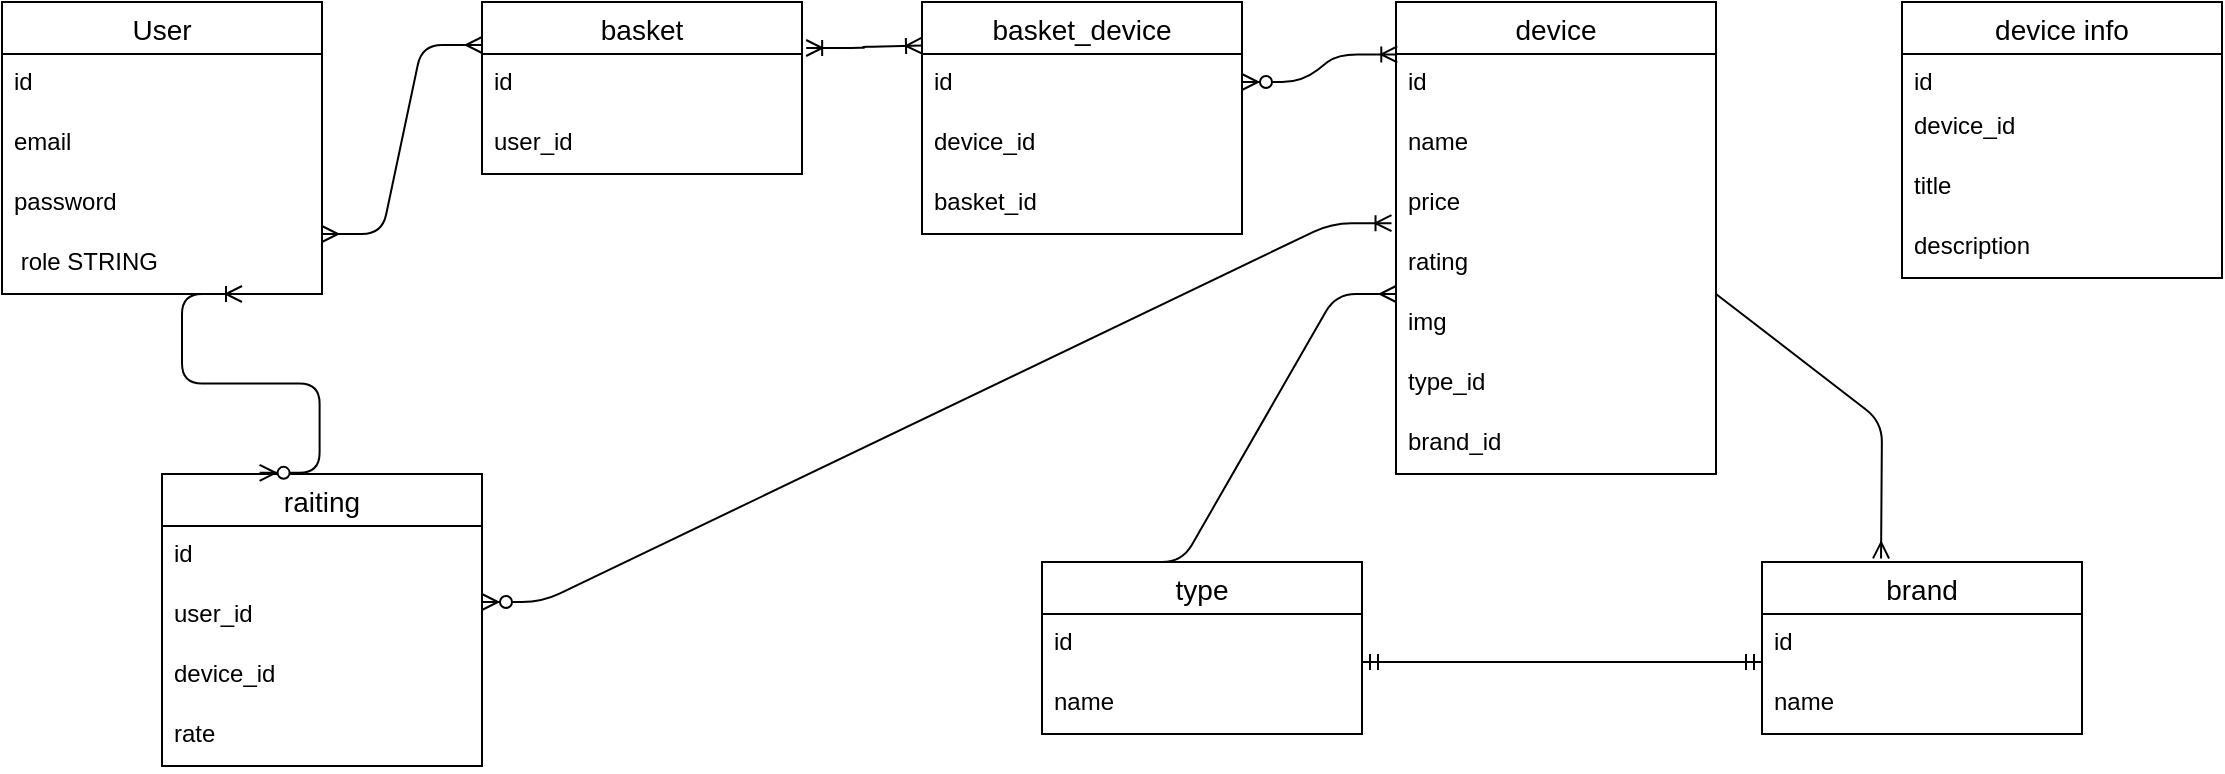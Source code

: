 <mxfile version="14.6.5" type="github">
  <diagram id="LculU56ltgIvM-n4TTYf" name="Page-1">
    <mxGraphModel dx="782" dy="469" grid="1" gridSize="10" guides="1" tooltips="1" connect="1" arrows="1" fold="1" page="1" pageScale="1" pageWidth="827" pageHeight="1169" math="0" shadow="0">
      <root>
        <mxCell id="0" />
        <mxCell id="1" parent="0" />
        <mxCell id="CA8c-741AIBN4sHChrIc-1" value="User" style="swimlane;fontStyle=0;childLayout=stackLayout;horizontal=1;startSize=26;horizontalStack=0;resizeParent=1;resizeParentMax=0;resizeLast=0;collapsible=1;marginBottom=0;align=center;fontSize=14;" vertex="1" parent="1">
          <mxGeometry y="160" width="160" height="146" as="geometry" />
        </mxCell>
        <mxCell id="CA8c-741AIBN4sHChrIc-2" value="id" style="text;strokeColor=none;fillColor=none;spacingLeft=4;spacingRight=4;overflow=hidden;rotatable=0;points=[[0,0.5],[1,0.5]];portConstraint=eastwest;fontSize=12;" vertex="1" parent="CA8c-741AIBN4sHChrIc-1">
          <mxGeometry y="26" width="160" height="30" as="geometry" />
        </mxCell>
        <mxCell id="CA8c-741AIBN4sHChrIc-3" value="email" style="text;strokeColor=none;fillColor=none;spacingLeft=4;spacingRight=4;overflow=hidden;rotatable=0;points=[[0,0.5],[1,0.5]];portConstraint=eastwest;fontSize=12;" vertex="1" parent="CA8c-741AIBN4sHChrIc-1">
          <mxGeometry y="56" width="160" height="30" as="geometry" />
        </mxCell>
        <mxCell id="CA8c-741AIBN4sHChrIc-4" value="password" style="text;strokeColor=none;fillColor=none;spacingLeft=4;spacingRight=4;overflow=hidden;rotatable=0;points=[[0,0.5],[1,0.5]];portConstraint=eastwest;fontSize=12;" vertex="1" parent="CA8c-741AIBN4sHChrIc-1">
          <mxGeometry y="86" width="160" height="30" as="geometry" />
        </mxCell>
        <mxCell id="CA8c-741AIBN4sHChrIc-5" value=" role STRING" style="text;strokeColor=none;fillColor=none;spacingLeft=4;spacingRight=4;overflow=hidden;rotatable=0;points=[[0,0.5],[1,0.5]];portConstraint=eastwest;fontSize=12;" vertex="1" parent="CA8c-741AIBN4sHChrIc-1">
          <mxGeometry y="116" width="160" height="30" as="geometry" />
        </mxCell>
        <mxCell id="CA8c-741AIBN4sHChrIc-6" value="basket" style="swimlane;fontStyle=0;childLayout=stackLayout;horizontal=1;startSize=26;horizontalStack=0;resizeParent=1;resizeParentMax=0;resizeLast=0;collapsible=1;marginBottom=0;align=center;fontSize=14;" vertex="1" parent="1">
          <mxGeometry x="240" y="160" width="160" height="86" as="geometry" />
        </mxCell>
        <mxCell id="CA8c-741AIBN4sHChrIc-7" value="id" style="text;strokeColor=none;fillColor=none;spacingLeft=4;spacingRight=4;overflow=hidden;rotatable=0;points=[[0,0.5],[1,0.5]];portConstraint=eastwest;fontSize=12;" vertex="1" parent="CA8c-741AIBN4sHChrIc-6">
          <mxGeometry y="26" width="160" height="30" as="geometry" />
        </mxCell>
        <mxCell id="CA8c-741AIBN4sHChrIc-8" value="user_id" style="text;strokeColor=none;fillColor=none;spacingLeft=4;spacingRight=4;overflow=hidden;rotatable=0;points=[[0,0.5],[1,0.5]];portConstraint=eastwest;fontSize=12;" vertex="1" parent="CA8c-741AIBN4sHChrIc-6">
          <mxGeometry y="56" width="160" height="30" as="geometry" />
        </mxCell>
        <mxCell id="CA8c-741AIBN4sHChrIc-11" value="" style="edgeStyle=entityRelationEdgeStyle;fontSize=12;html=1;endArrow=ERmany;startArrow=ERmany;entryX=0;entryY=0.25;entryDx=0;entryDy=0;" edge="1" parent="1" target="CA8c-741AIBN4sHChrIc-6">
          <mxGeometry width="100" height="100" relative="1" as="geometry">
            <mxPoint x="160" y="276" as="sourcePoint" />
            <mxPoint x="232" y="172" as="targetPoint" />
          </mxGeometry>
        </mxCell>
        <mxCell id="CA8c-741AIBN4sHChrIc-12" value="device" style="swimlane;fontStyle=0;childLayout=stackLayout;horizontal=1;startSize=26;horizontalStack=0;resizeParent=1;resizeParentMax=0;resizeLast=0;collapsible=1;marginBottom=0;align=center;fontSize=14;" vertex="1" parent="1">
          <mxGeometry x="697" y="160" width="160" height="236" as="geometry" />
        </mxCell>
        <mxCell id="CA8c-741AIBN4sHChrIc-13" value="id" style="text;strokeColor=none;fillColor=none;spacingLeft=4;spacingRight=4;overflow=hidden;rotatable=0;points=[[0,0.5],[1,0.5]];portConstraint=eastwest;fontSize=12;" vertex="1" parent="CA8c-741AIBN4sHChrIc-12">
          <mxGeometry y="26" width="160" height="30" as="geometry" />
        </mxCell>
        <mxCell id="CA8c-741AIBN4sHChrIc-14" value="name" style="text;strokeColor=none;fillColor=none;spacingLeft=4;spacingRight=4;overflow=hidden;rotatable=0;points=[[0,0.5],[1,0.5]];portConstraint=eastwest;fontSize=12;" vertex="1" parent="CA8c-741AIBN4sHChrIc-12">
          <mxGeometry y="56" width="160" height="30" as="geometry" />
        </mxCell>
        <mxCell id="CA8c-741AIBN4sHChrIc-15" value="price" style="text;strokeColor=none;fillColor=none;spacingLeft=4;spacingRight=4;overflow=hidden;rotatable=0;points=[[0,0.5],[1,0.5]];portConstraint=eastwest;fontSize=12;" vertex="1" parent="CA8c-741AIBN4sHChrIc-12">
          <mxGeometry y="86" width="160" height="30" as="geometry" />
        </mxCell>
        <mxCell id="CA8c-741AIBN4sHChrIc-16" value="rating" style="text;strokeColor=none;fillColor=none;spacingLeft=4;spacingRight=4;overflow=hidden;rotatable=0;points=[[0,0.5],[1,0.5]];portConstraint=eastwest;fontSize=12;" vertex="1" parent="CA8c-741AIBN4sHChrIc-12">
          <mxGeometry y="116" width="160" height="30" as="geometry" />
        </mxCell>
        <mxCell id="CA8c-741AIBN4sHChrIc-17" value="img" style="text;strokeColor=none;fillColor=none;spacingLeft=4;spacingRight=4;overflow=hidden;rotatable=0;points=[[0,0.5],[1,0.5]];portConstraint=eastwest;fontSize=12;" vertex="1" parent="CA8c-741AIBN4sHChrIc-12">
          <mxGeometry y="146" width="160" height="30" as="geometry" />
        </mxCell>
        <mxCell id="CA8c-741AIBN4sHChrIc-18" value="type_id" style="text;strokeColor=none;fillColor=none;spacingLeft=4;spacingRight=4;overflow=hidden;rotatable=0;points=[[0,0.5],[1,0.5]];portConstraint=eastwest;fontSize=12;" vertex="1" parent="CA8c-741AIBN4sHChrIc-12">
          <mxGeometry y="176" width="160" height="30" as="geometry" />
        </mxCell>
        <mxCell id="CA8c-741AIBN4sHChrIc-19" value="brand_id" style="text;strokeColor=none;fillColor=none;spacingLeft=4;spacingRight=4;overflow=hidden;rotatable=0;points=[[0,0.5],[1,0.5]];portConstraint=eastwest;fontSize=12;" vertex="1" parent="CA8c-741AIBN4sHChrIc-12">
          <mxGeometry y="206" width="160" height="30" as="geometry" />
        </mxCell>
        <mxCell id="CA8c-741AIBN4sHChrIc-20" value="brand" style="swimlane;fontStyle=0;childLayout=stackLayout;horizontal=1;startSize=26;horizontalStack=0;resizeParent=1;resizeParentMax=0;resizeLast=0;collapsible=1;marginBottom=0;align=center;fontSize=14;" vertex="1" parent="1">
          <mxGeometry x="880" y="440" width="160" height="86" as="geometry" />
        </mxCell>
        <mxCell id="CA8c-741AIBN4sHChrIc-21" value="id" style="text;strokeColor=none;fillColor=none;spacingLeft=4;spacingRight=4;overflow=hidden;rotatable=0;points=[[0,0.5],[1,0.5]];portConstraint=eastwest;fontSize=12;" vertex="1" parent="CA8c-741AIBN4sHChrIc-20">
          <mxGeometry y="26" width="160" height="30" as="geometry" />
        </mxCell>
        <mxCell id="CA8c-741AIBN4sHChrIc-22" value="name" style="text;strokeColor=none;fillColor=none;spacingLeft=4;spacingRight=4;overflow=hidden;rotatable=0;points=[[0,0.5],[1,0.5]];portConstraint=eastwest;fontSize=12;" vertex="1" parent="CA8c-741AIBN4sHChrIc-20">
          <mxGeometry y="56" width="160" height="30" as="geometry" />
        </mxCell>
        <mxCell id="CA8c-741AIBN4sHChrIc-24" value="type" style="swimlane;fontStyle=0;childLayout=stackLayout;horizontal=1;startSize=26;horizontalStack=0;resizeParent=1;resizeParentMax=0;resizeLast=0;collapsible=1;marginBottom=0;align=center;fontSize=14;" vertex="1" parent="1">
          <mxGeometry x="520" y="440" width="160" height="86" as="geometry" />
        </mxCell>
        <mxCell id="CA8c-741AIBN4sHChrIc-25" value="id" style="text;strokeColor=none;fillColor=none;spacingLeft=4;spacingRight=4;overflow=hidden;rotatable=0;points=[[0,0.5],[1,0.5]];portConstraint=eastwest;fontSize=12;" vertex="1" parent="CA8c-741AIBN4sHChrIc-24">
          <mxGeometry y="26" width="160" height="30" as="geometry" />
        </mxCell>
        <mxCell id="CA8c-741AIBN4sHChrIc-26" value="name" style="text;strokeColor=none;fillColor=none;spacingLeft=4;spacingRight=4;overflow=hidden;rotatable=0;points=[[0,0.5],[1,0.5]];portConstraint=eastwest;fontSize=12;" vertex="1" parent="CA8c-741AIBN4sHChrIc-24">
          <mxGeometry y="56" width="160" height="30" as="geometry" />
        </mxCell>
        <mxCell id="CA8c-741AIBN4sHChrIc-28" value="" style="edgeStyle=entityRelationEdgeStyle;fontSize=12;html=1;endArrow=ERmany;exitX=0.25;exitY=0;exitDx=0;exitDy=0;" edge="1" parent="1" source="CA8c-741AIBN4sHChrIc-24">
          <mxGeometry width="100" height="100" relative="1" as="geometry">
            <mxPoint x="597" y="406" as="sourcePoint" />
            <mxPoint x="697" y="306" as="targetPoint" />
          </mxGeometry>
        </mxCell>
        <mxCell id="CA8c-741AIBN4sHChrIc-29" value="" style="fontSize=12;html=1;endArrow=ERmany;entryX=0.372;entryY=-0.021;entryDx=0;entryDy=0;entryPerimeter=0;" edge="1" parent="1" target="CA8c-741AIBN4sHChrIc-20">
          <mxGeometry width="100" height="100" relative="1" as="geometry">
            <mxPoint x="857" y="306" as="sourcePoint" />
            <mxPoint x="957" y="206" as="targetPoint" />
            <Array as="points">
              <mxPoint x="940" y="370" />
            </Array>
          </mxGeometry>
        </mxCell>
        <mxCell id="CA8c-741AIBN4sHChrIc-30" value="" style="edgeStyle=entityRelationEdgeStyle;fontSize=12;html=1;endArrow=ERmandOne;startArrow=ERmandOne;" edge="1" parent="1">
          <mxGeometry width="100" height="100" relative="1" as="geometry">
            <mxPoint x="680" y="490" as="sourcePoint" />
            <mxPoint x="880" y="490" as="targetPoint" />
          </mxGeometry>
        </mxCell>
        <mxCell id="CA8c-741AIBN4sHChrIc-31" value="device info" style="swimlane;fontStyle=0;childLayout=stackLayout;horizontal=1;startSize=26;horizontalStack=0;resizeParent=1;resizeParentMax=0;resizeLast=0;collapsible=1;marginBottom=0;align=center;fontSize=14;" vertex="1" parent="1">
          <mxGeometry x="950" y="160" width="160" height="138" as="geometry" />
        </mxCell>
        <mxCell id="CA8c-741AIBN4sHChrIc-32" value="id" style="text;strokeColor=none;fillColor=none;spacingLeft=4;spacingRight=4;overflow=hidden;rotatable=0;points=[[0,0.5],[1,0.5]];portConstraint=eastwest;fontSize=12;" vertex="1" parent="CA8c-741AIBN4sHChrIc-31">
          <mxGeometry y="26" width="160" height="22" as="geometry" />
        </mxCell>
        <mxCell id="CA8c-741AIBN4sHChrIc-33" value="device_id" style="text;strokeColor=none;fillColor=none;spacingLeft=4;spacingRight=4;overflow=hidden;rotatable=0;points=[[0,0.5],[1,0.5]];portConstraint=eastwest;fontSize=12;" vertex="1" parent="CA8c-741AIBN4sHChrIc-31">
          <mxGeometry y="48" width="160" height="30" as="geometry" />
        </mxCell>
        <mxCell id="CA8c-741AIBN4sHChrIc-34" value="title" style="text;strokeColor=none;fillColor=none;spacingLeft=4;spacingRight=4;overflow=hidden;rotatable=0;points=[[0,0.5],[1,0.5]];portConstraint=eastwest;fontSize=12;" vertex="1" parent="CA8c-741AIBN4sHChrIc-31">
          <mxGeometry y="78" width="160" height="30" as="geometry" />
        </mxCell>
        <mxCell id="CA8c-741AIBN4sHChrIc-35" value="description" style="text;strokeColor=none;fillColor=none;spacingLeft=4;spacingRight=4;overflow=hidden;rotatable=0;points=[[0,0.5],[1,0.5]];portConstraint=eastwest;fontSize=12;" vertex="1" parent="CA8c-741AIBN4sHChrIc-31">
          <mxGeometry y="108" width="160" height="30" as="geometry" />
        </mxCell>
        <mxCell id="CA8c-741AIBN4sHChrIc-36" value="basket_device" style="swimlane;fontStyle=0;childLayout=stackLayout;horizontal=1;startSize=26;horizontalStack=0;resizeParent=1;resizeParentMax=0;resizeLast=0;collapsible=1;marginBottom=0;align=center;fontSize=14;" vertex="1" parent="1">
          <mxGeometry x="460" y="160" width="160" height="116" as="geometry" />
        </mxCell>
        <mxCell id="CA8c-741AIBN4sHChrIc-37" value="id" style="text;strokeColor=none;fillColor=none;spacingLeft=4;spacingRight=4;overflow=hidden;rotatable=0;points=[[0,0.5],[1,0.5]];portConstraint=eastwest;fontSize=12;" vertex="1" parent="CA8c-741AIBN4sHChrIc-36">
          <mxGeometry y="26" width="160" height="30" as="geometry" />
        </mxCell>
        <mxCell id="CA8c-741AIBN4sHChrIc-38" value="device_id" style="text;strokeColor=none;fillColor=none;spacingLeft=4;spacingRight=4;overflow=hidden;rotatable=0;points=[[0,0.5],[1,0.5]];portConstraint=eastwest;fontSize=12;" vertex="1" parent="CA8c-741AIBN4sHChrIc-36">
          <mxGeometry y="56" width="160" height="30" as="geometry" />
        </mxCell>
        <mxCell id="CA8c-741AIBN4sHChrIc-39" value="basket_id" style="text;strokeColor=none;fillColor=none;spacingLeft=4;spacingRight=4;overflow=hidden;rotatable=0;points=[[0,0.5],[1,0.5]];portConstraint=eastwest;fontSize=12;" vertex="1" parent="CA8c-741AIBN4sHChrIc-36">
          <mxGeometry y="86" width="160" height="30" as="geometry" />
        </mxCell>
        <mxCell id="CA8c-741AIBN4sHChrIc-40" value="" style="edgeStyle=entityRelationEdgeStyle;fontSize=12;html=1;endArrow=ERoneToMany;startArrow=ERoneToMany;entryX=0;entryY=-0.14;entryDx=0;entryDy=0;entryPerimeter=0;exitX=1.013;exitY=-0.1;exitDx=0;exitDy=0;exitPerimeter=0;" edge="1" parent="1" source="CA8c-741AIBN4sHChrIc-7" target="CA8c-741AIBN4sHChrIc-37">
          <mxGeometry width="100" height="100" relative="1" as="geometry">
            <mxPoint x="350" y="280" as="sourcePoint" />
            <mxPoint x="450" y="180" as="targetPoint" />
          </mxGeometry>
        </mxCell>
        <mxCell id="CA8c-741AIBN4sHChrIc-41" value="" style="edgeStyle=entityRelationEdgeStyle;fontSize=12;html=1;endArrow=ERoneToMany;startArrow=ERzeroToMany;entryX=0.004;entryY=0.007;entryDx=0;entryDy=0;entryPerimeter=0;" edge="1" parent="1" target="CA8c-741AIBN4sHChrIc-13">
          <mxGeometry width="100" height="100" relative="1" as="geometry">
            <mxPoint x="620" y="200" as="sourcePoint" />
            <mxPoint x="720" y="100" as="targetPoint" />
          </mxGeometry>
        </mxCell>
        <mxCell id="CA8c-741AIBN4sHChrIc-42" value="raiting" style="swimlane;fontStyle=0;childLayout=stackLayout;horizontal=1;startSize=26;horizontalStack=0;resizeParent=1;resizeParentMax=0;resizeLast=0;collapsible=1;marginBottom=0;align=center;fontSize=14;" vertex="1" parent="1">
          <mxGeometry x="80" y="396" width="160" height="146" as="geometry" />
        </mxCell>
        <mxCell id="CA8c-741AIBN4sHChrIc-43" value="id" style="text;strokeColor=none;fillColor=none;spacingLeft=4;spacingRight=4;overflow=hidden;rotatable=0;points=[[0,0.5],[1,0.5]];portConstraint=eastwest;fontSize=12;" vertex="1" parent="CA8c-741AIBN4sHChrIc-42">
          <mxGeometry y="26" width="160" height="30" as="geometry" />
        </mxCell>
        <mxCell id="CA8c-741AIBN4sHChrIc-44" value="user_id" style="text;strokeColor=none;fillColor=none;spacingLeft=4;spacingRight=4;overflow=hidden;rotatable=0;points=[[0,0.5],[1,0.5]];portConstraint=eastwest;fontSize=12;" vertex="1" parent="CA8c-741AIBN4sHChrIc-42">
          <mxGeometry y="56" width="160" height="30" as="geometry" />
        </mxCell>
        <mxCell id="CA8c-741AIBN4sHChrIc-45" value="device_id" style="text;strokeColor=none;fillColor=none;spacingLeft=4;spacingRight=4;overflow=hidden;rotatable=0;points=[[0,0.5],[1,0.5]];portConstraint=eastwest;fontSize=12;" vertex="1" parent="CA8c-741AIBN4sHChrIc-42">
          <mxGeometry y="86" width="160" height="30" as="geometry" />
        </mxCell>
        <mxCell id="CA8c-741AIBN4sHChrIc-46" value="rate" style="text;strokeColor=none;fillColor=none;spacingLeft=4;spacingRight=4;overflow=hidden;rotatable=0;points=[[0,0.5],[1,0.5]];portConstraint=eastwest;fontSize=12;" vertex="1" parent="CA8c-741AIBN4sHChrIc-42">
          <mxGeometry y="116" width="160" height="30" as="geometry" />
        </mxCell>
        <mxCell id="CA8c-741AIBN4sHChrIc-47" value="" style="edgeStyle=entityRelationEdgeStyle;fontSize=12;html=1;endArrow=ERoneToMany;startArrow=ERzeroToMany;exitX=0.305;exitY=-0.004;exitDx=0;exitDy=0;exitPerimeter=0;" edge="1" parent="1" source="CA8c-741AIBN4sHChrIc-42">
          <mxGeometry width="100" height="100" relative="1" as="geometry">
            <mxPoint x="20" y="406" as="sourcePoint" />
            <mxPoint x="120" y="306" as="targetPoint" />
          </mxGeometry>
        </mxCell>
        <mxCell id="CA8c-741AIBN4sHChrIc-48" value="" style="edgeStyle=entityRelationEdgeStyle;fontSize=12;html=1;endArrow=ERoneToMany;startArrow=ERzeroToMany;entryX=-0.014;entryY=-0.18;entryDx=0;entryDy=0;entryPerimeter=0;" edge="1" parent="1" target="CA8c-741AIBN4sHChrIc-16">
          <mxGeometry width="100" height="100" relative="1" as="geometry">
            <mxPoint x="240" y="460" as="sourcePoint" />
            <mxPoint x="340" y="360" as="targetPoint" />
          </mxGeometry>
        </mxCell>
      </root>
    </mxGraphModel>
  </diagram>
</mxfile>
